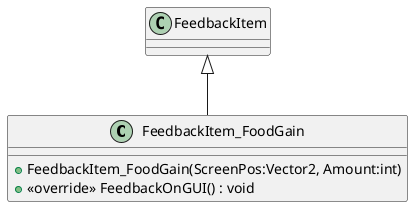 @startuml
class FeedbackItem_FoodGain {
    + FeedbackItem_FoodGain(ScreenPos:Vector2, Amount:int)
    + <<override>> FeedbackOnGUI() : void
}
FeedbackItem <|-- FeedbackItem_FoodGain
@enduml
